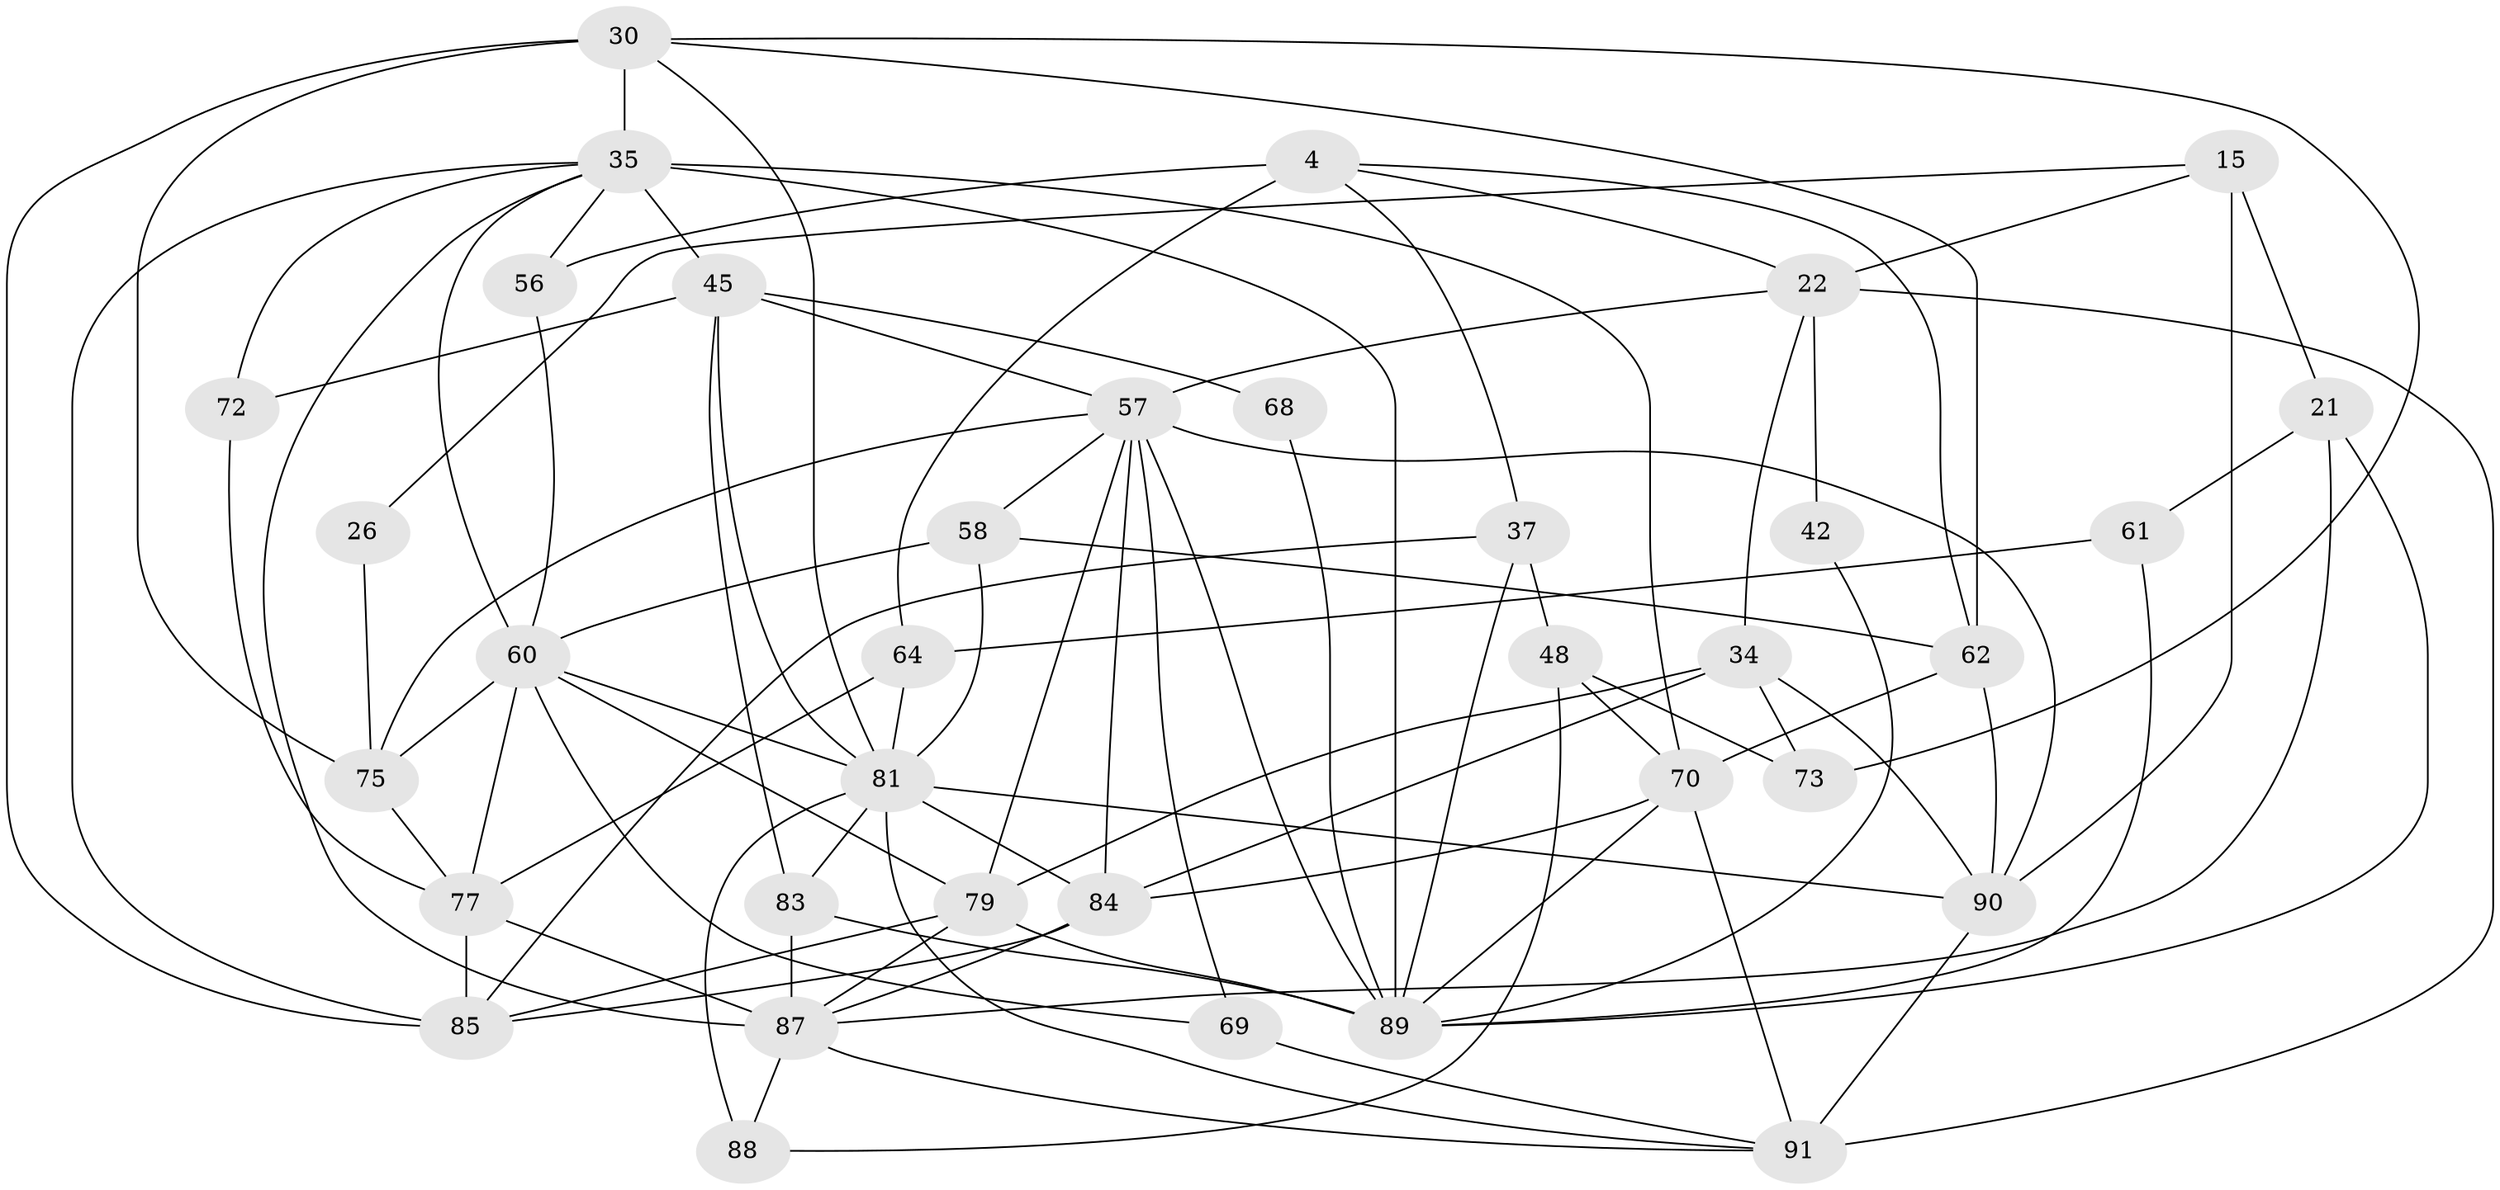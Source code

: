 // original degree distribution, {4: 0.37362637362637363, 2: 0.13186813186813187, 6: 0.054945054945054944, 3: 0.21978021978021978, 5: 0.15384615384615385, 8: 0.02197802197802198, 7: 0.04395604395604396}
// Generated by graph-tools (version 1.1) at 2025/53/03/04/25 21:53:51]
// undirected, 36 vertices, 93 edges
graph export_dot {
graph [start="1"]
  node [color=gray90,style=filled];
  4;
  15 [super="+7"];
  21;
  22;
  26;
  30;
  34 [super="+28"];
  35 [super="+12+23+17"];
  37;
  42;
  45;
  48;
  56;
  57 [super="+27+38+51"];
  58 [super="+46"];
  60 [super="+50"];
  61;
  62 [super="+55"];
  64 [super="+9"];
  68;
  69;
  70 [super="+2+49"];
  72 [super="+29"];
  73;
  75;
  77 [super="+32"];
  79 [super="+67"];
  81 [super="+59+40+80"];
  83 [super="+74"];
  84 [super="+71+25"];
  85 [super="+54"];
  87 [super="+13+65"];
  88 [super="+41"];
  89 [super="+47+82"];
  90 [super="+76+86"];
  91 [super="+19+66"];
  4 -- 56;
  4 -- 37;
  4 -- 22;
  4 -- 64 [weight=2];
  4 -- 62;
  15 -- 22;
  15 -- 21 [weight=2];
  15 -- 26;
  15 -- 90;
  21 -- 61;
  21 -- 87;
  21 -- 89;
  22 -- 34 [weight=2];
  22 -- 42;
  22 -- 91 [weight=2];
  22 -- 57;
  26 -- 75;
  30 -- 73;
  30 -- 75;
  30 -- 85 [weight=2];
  30 -- 35;
  30 -- 81;
  30 -- 62;
  34 -- 73;
  34 -- 79;
  34 -- 84;
  34 -- 90;
  35 -- 60;
  35 -- 45;
  35 -- 87 [weight=3];
  35 -- 85;
  35 -- 72;
  35 -- 89 [weight=4];
  35 -- 56;
  35 -- 70 [weight=2];
  37 -- 48;
  37 -- 85;
  37 -- 89;
  42 -- 89;
  45 -- 72 [weight=2];
  45 -- 68;
  45 -- 83;
  45 -- 81;
  45 -- 57;
  48 -- 70 [weight=2];
  48 -- 73;
  48 -- 88 [weight=2];
  56 -- 60;
  57 -- 75;
  57 -- 90 [weight=2];
  57 -- 69;
  57 -- 84;
  57 -- 58 [weight=2];
  57 -- 79;
  57 -- 89;
  58 -- 60;
  58 -- 81;
  58 -- 62;
  60 -- 77;
  60 -- 69;
  60 -- 75 [weight=2];
  60 -- 81 [weight=3];
  60 -- 79;
  61 -- 64;
  61 -- 89;
  62 -- 70 [weight=2];
  62 -- 90;
  64 -- 77;
  64 -- 81 [weight=2];
  68 -- 89;
  69 -- 91 [weight=2];
  70 -- 84 [weight=2];
  70 -- 91 [weight=2];
  70 -- 89;
  72 -- 77;
  75 -- 77;
  77 -- 85 [weight=2];
  77 -- 87;
  79 -- 85;
  79 -- 89;
  79 -- 87;
  81 -- 91;
  81 -- 88 [weight=3];
  81 -- 83 [weight=2];
  81 -- 84;
  81 -- 90 [weight=2];
  83 -- 87 [weight=2];
  83 -- 89 [weight=3];
  84 -- 85;
  84 -- 87 [weight=2];
  87 -- 88;
  87 -- 91;
  90 -- 91;
}

